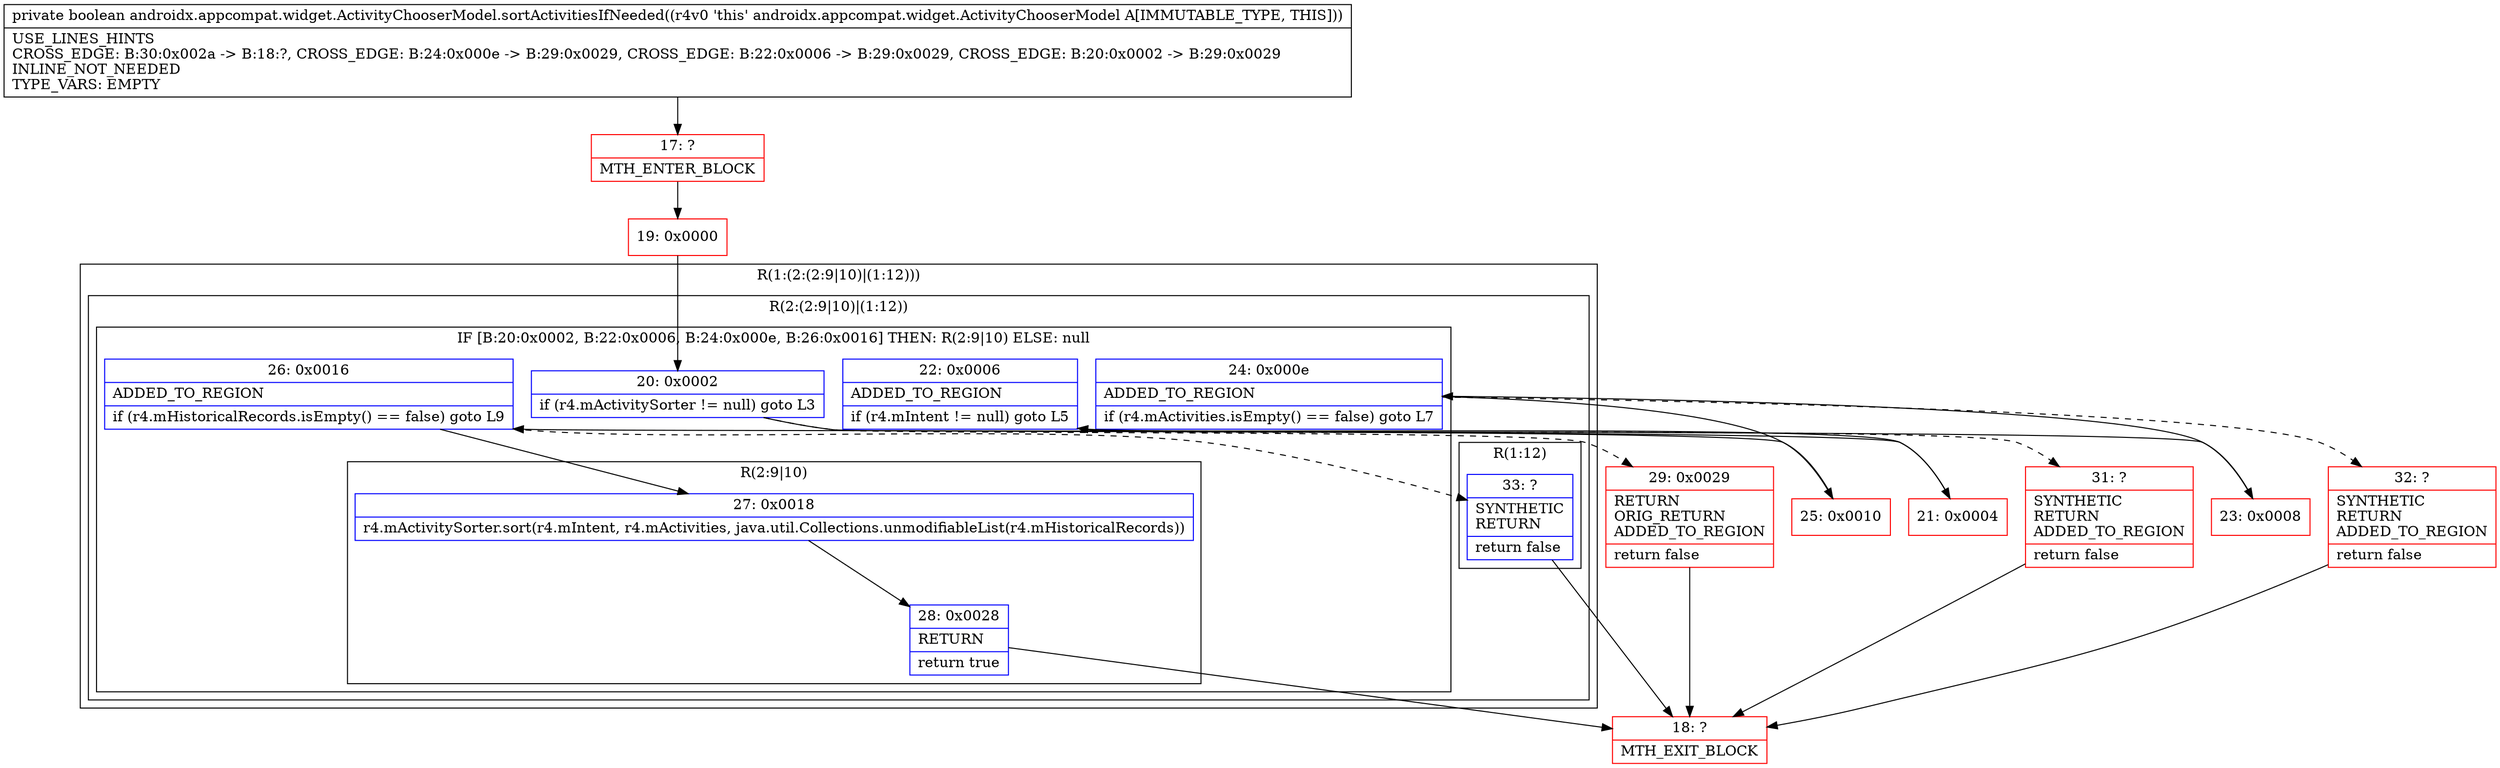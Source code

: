 digraph "CFG forandroidx.appcompat.widget.ActivityChooserModel.sortActivitiesIfNeeded()Z" {
subgraph cluster_Region_2050893476 {
label = "R(1:(2:(2:9|10)|(1:12)))";
node [shape=record,color=blue];
subgraph cluster_Region_1200062673 {
label = "R(2:(2:9|10)|(1:12))";
node [shape=record,color=blue];
subgraph cluster_IfRegion_634454624 {
label = "IF [B:20:0x0002, B:22:0x0006, B:24:0x000e, B:26:0x0016] THEN: R(2:9|10) ELSE: null";
node [shape=record,color=blue];
Node_20 [shape=record,label="{20\:\ 0x0002|if (r4.mActivitySorter != null) goto L3\l}"];
Node_22 [shape=record,label="{22\:\ 0x0006|ADDED_TO_REGION\l|if (r4.mIntent != null) goto L5\l}"];
Node_24 [shape=record,label="{24\:\ 0x000e|ADDED_TO_REGION\l|if (r4.mActivities.isEmpty() == false) goto L7\l}"];
Node_26 [shape=record,label="{26\:\ 0x0016|ADDED_TO_REGION\l|if (r4.mHistoricalRecords.isEmpty() == false) goto L9\l}"];
subgraph cluster_Region_1190579984 {
label = "R(2:9|10)";
node [shape=record,color=blue];
Node_27 [shape=record,label="{27\:\ 0x0018|r4.mActivitySorter.sort(r4.mIntent, r4.mActivities, java.util.Collections.unmodifiableList(r4.mHistoricalRecords))\l}"];
Node_28 [shape=record,label="{28\:\ 0x0028|RETURN\l|return true\l}"];
}
}
subgraph cluster_Region_1308023404 {
label = "R(1:12)";
node [shape=record,color=blue];
Node_33 [shape=record,label="{33\:\ ?|SYNTHETIC\lRETURN\l|return false\l}"];
}
}
}
Node_17 [shape=record,color=red,label="{17\:\ ?|MTH_ENTER_BLOCK\l}"];
Node_19 [shape=record,color=red,label="{19\:\ 0x0000}"];
Node_21 [shape=record,color=red,label="{21\:\ 0x0004}"];
Node_23 [shape=record,color=red,label="{23\:\ 0x0008}"];
Node_25 [shape=record,color=red,label="{25\:\ 0x0010}"];
Node_18 [shape=record,color=red,label="{18\:\ ?|MTH_EXIT_BLOCK\l}"];
Node_32 [shape=record,color=red,label="{32\:\ ?|SYNTHETIC\lRETURN\lADDED_TO_REGION\l|return false\l}"];
Node_31 [shape=record,color=red,label="{31\:\ ?|SYNTHETIC\lRETURN\lADDED_TO_REGION\l|return false\l}"];
Node_29 [shape=record,color=red,label="{29\:\ 0x0029|RETURN\lORIG_RETURN\lADDED_TO_REGION\l|return false\l}"];
MethodNode[shape=record,label="{private boolean androidx.appcompat.widget.ActivityChooserModel.sortActivitiesIfNeeded((r4v0 'this' androidx.appcompat.widget.ActivityChooserModel A[IMMUTABLE_TYPE, THIS]))  | USE_LINES_HINTS\lCROSS_EDGE: B:30:0x002a \-\> B:18:?, CROSS_EDGE: B:24:0x000e \-\> B:29:0x0029, CROSS_EDGE: B:22:0x0006 \-\> B:29:0x0029, CROSS_EDGE: B:20:0x0002 \-\> B:29:0x0029\lINLINE_NOT_NEEDED\lTYPE_VARS: EMPTY\l}"];
MethodNode -> Node_17;Node_20 -> Node_21;
Node_20 -> Node_29[style=dashed];
Node_22 -> Node_23;
Node_22 -> Node_31[style=dashed];
Node_24 -> Node_25;
Node_24 -> Node_32[style=dashed];
Node_26 -> Node_27;
Node_26 -> Node_33[style=dashed];
Node_27 -> Node_28;
Node_28 -> Node_18;
Node_33 -> Node_18;
Node_17 -> Node_19;
Node_19 -> Node_20;
Node_21 -> Node_22;
Node_23 -> Node_24;
Node_25 -> Node_26;
Node_32 -> Node_18;
Node_31 -> Node_18;
Node_29 -> Node_18;
}

